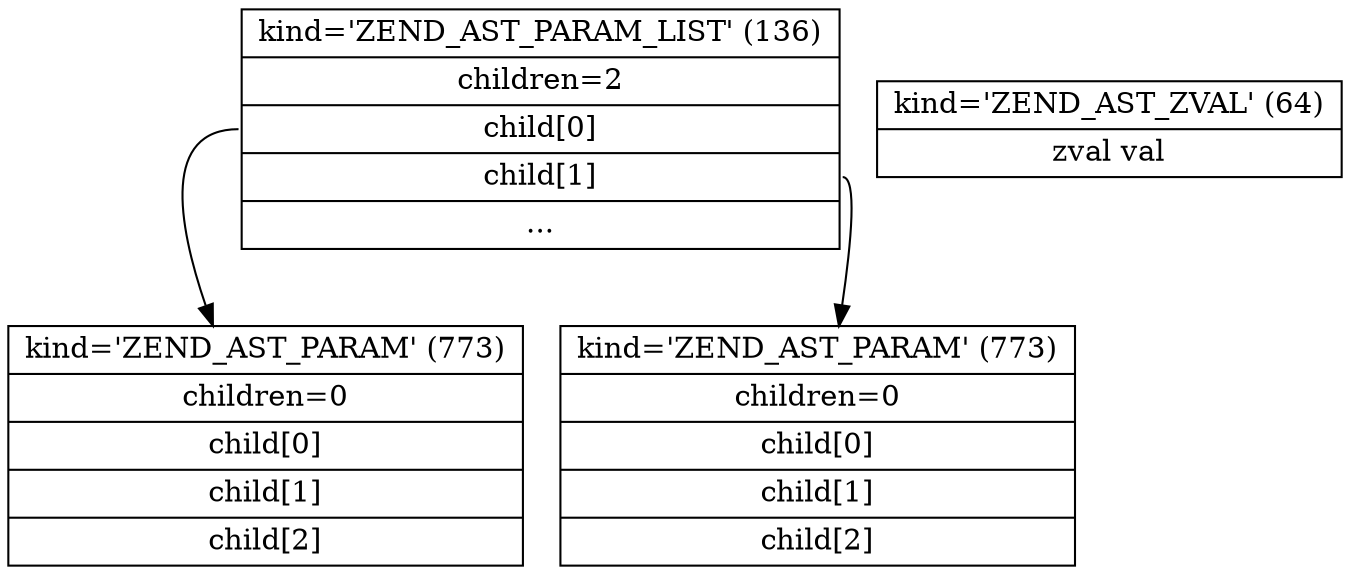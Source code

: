 digraph create {
   node_param_list[shape=record,label="{<param_list>kind='ZEND_AST_PARAM_LIST' (136) |children=2|<child0>child[0]|<child1>child[1]|...}"];
   node_param0[shape=record,label="{<kind>kind='ZEND_AST_PARAM' (773)|children=0|child[0]|child[1]|child[2]}"];
   node_param1[shape=record,label="{<kind>kind='ZEND_AST_PARAM' (773)|children=0|child[0]|child[1]|child[2]}"];
   node_zval[shape=record,label="{<kind>kind='ZEND_AST_ZVAL' (64)|zval val}"];
   node_param_list:child0->node_param0;
   node_param_list:child1->node_param1
} 
